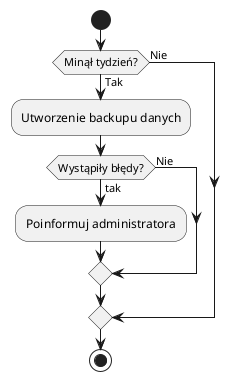 @startuml
start

if (Minął tydzień?) then (Tak)
  :Utworzenie backupu danych;
  if (Wystąpiły błędy?) then (tak)
  :Poinformuj administratora;
  else (Nie)
  endif
else (Nie)
endif

stop
@enduml